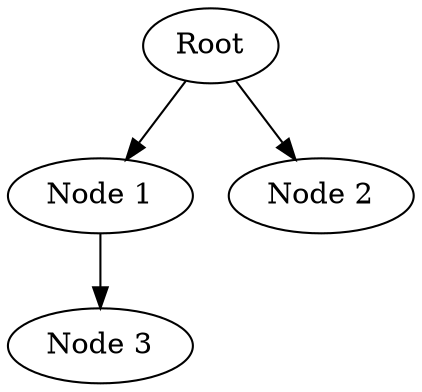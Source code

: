 digraph tree {
    "Root";
    "Node 1";
    "Node 3";
    "Node 2";
    "Root" -> "Node 1";
    "Root" -> "Node 2";
    "Node 1" -> "Node 3";
}
